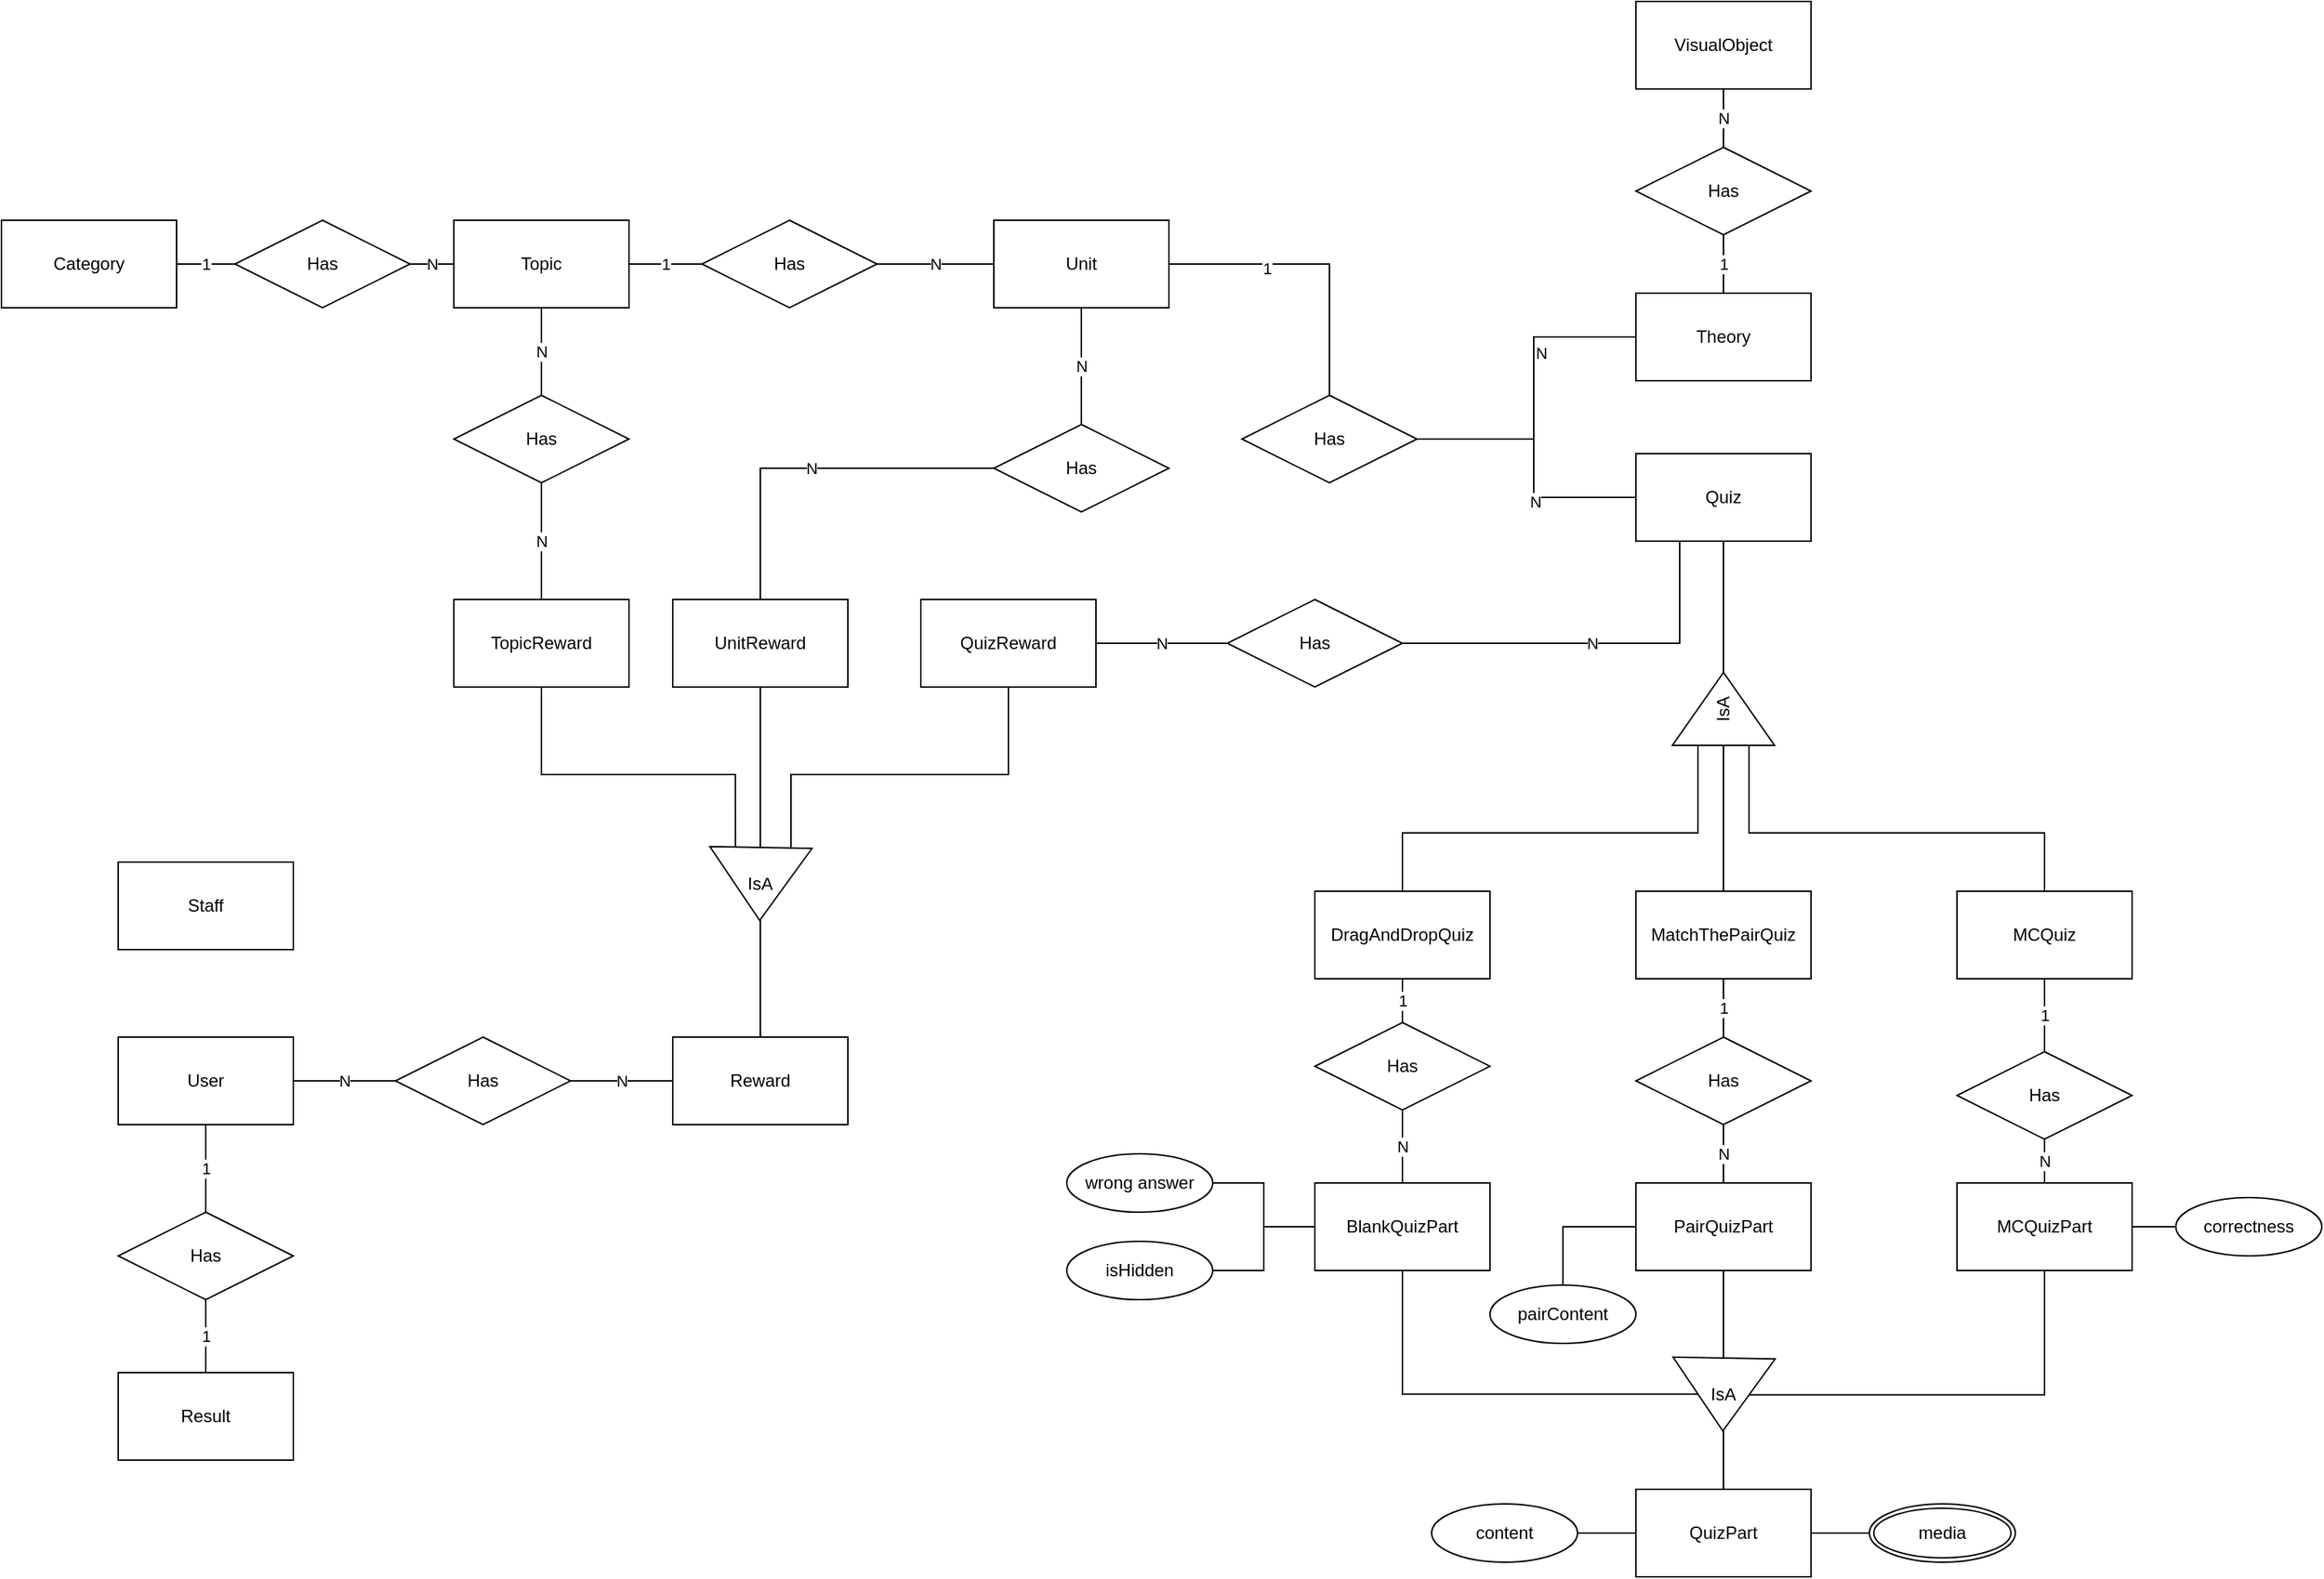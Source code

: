 <mxfile version="13.4.9" type="github">
  <diagram id="R2lEEEUBdFMjLlhIrx00" name="Page-1">
    <mxGraphModel dx="1350" dy="774" grid="1" gridSize="10" guides="1" tooltips="1" connect="1" arrows="1" fold="1" page="1" pageScale="1" pageWidth="1654" pageHeight="1169" math="0" shadow="0" extFonts="Permanent Marker^https://fonts.googleapis.com/css?family=Permanent+Marker">
      <root>
        <mxCell id="0" />
        <mxCell id="1" parent="0" />
        <mxCell id="sqilVZkOUBa6XORCe38h-3" value="Staff" style="whiteSpace=wrap;html=1;" vertex="1" parent="1">
          <mxGeometry x="120" y="640" width="120" height="60" as="geometry" />
        </mxCell>
        <mxCell id="sqilVZkOUBa6XORCe38h-30" value="1" style="edgeStyle=orthogonalEdgeStyle;rounded=0;orthogonalLoop=1;jettySize=auto;html=1;endArrow=none;endFill=0;" edge="1" parent="1" source="sqilVZkOUBa6XORCe38h-4" target="sqilVZkOUBa6XORCe38h-29">
          <mxGeometry relative="1" as="geometry" />
        </mxCell>
        <mxCell id="sqilVZkOUBa6XORCe38h-72" value="N" style="edgeStyle=orthogonalEdgeStyle;rounded=0;sketch=0;orthogonalLoop=1;jettySize=auto;html=1;entryX=0;entryY=0.5;entryDx=0;entryDy=0;endArrow=none;endFill=0;" edge="1" parent="1" source="sqilVZkOUBa6XORCe38h-4" target="sqilVZkOUBa6XORCe38h-54">
          <mxGeometry relative="1" as="geometry" />
        </mxCell>
        <mxCell id="sqilVZkOUBa6XORCe38h-4" value="User" style="whiteSpace=wrap;html=1;" vertex="1" parent="1">
          <mxGeometry x="120" y="760" width="120" height="60" as="geometry" />
        </mxCell>
        <mxCell id="sqilVZkOUBa6XORCe38h-5" value="Result" style="whiteSpace=wrap;html=1;" vertex="1" parent="1">
          <mxGeometry x="120" y="990" width="120" height="60" as="geometry" />
        </mxCell>
        <mxCell id="sqilVZkOUBa6XORCe38h-35" value="" style="edgeStyle=orthogonalEdgeStyle;rounded=0;orthogonalLoop=1;jettySize=auto;html=1;endArrow=none;endFill=0;" edge="1" parent="1" source="sqilVZkOUBa6XORCe38h-6" target="sqilVZkOUBa6XORCe38h-33">
          <mxGeometry relative="1" as="geometry" />
        </mxCell>
        <mxCell id="sqilVZkOUBa6XORCe38h-39" value="1" style="edgeStyle=orthogonalEdgeStyle;rounded=0;orthogonalLoop=1;jettySize=auto;html=1;endArrow=none;endFill=0;" edge="1" parent="1" source="sqilVZkOUBa6XORCe38h-6" target="sqilVZkOUBa6XORCe38h-33">
          <mxGeometry relative="1" as="geometry" />
        </mxCell>
        <mxCell id="sqilVZkOUBa6XORCe38h-6" value="Category" style="whiteSpace=wrap;html=1;" vertex="1" parent="1">
          <mxGeometry x="40" y="200" width="120" height="60" as="geometry" />
        </mxCell>
        <mxCell id="sqilVZkOUBa6XORCe38h-37" value="1" style="edgeStyle=orthogonalEdgeStyle;rounded=0;orthogonalLoop=1;jettySize=auto;html=1;endArrow=none;endFill=0;" edge="1" parent="1" source="sqilVZkOUBa6XORCe38h-7" target="sqilVZkOUBa6XORCe38h-32">
          <mxGeometry relative="1" as="geometry" />
        </mxCell>
        <mxCell id="sqilVZkOUBa6XORCe38h-86" value="N" style="edgeStyle=orthogonalEdgeStyle;rounded=0;sketch=0;orthogonalLoop=1;jettySize=auto;html=1;endArrow=none;endFill=0;" edge="1" parent="1" source="sqilVZkOUBa6XORCe38h-7" target="sqilVZkOUBa6XORCe38h-55">
          <mxGeometry relative="1" as="geometry" />
        </mxCell>
        <mxCell id="sqilVZkOUBa6XORCe38h-7" value="Topic" style="whiteSpace=wrap;html=1;" vertex="1" parent="1">
          <mxGeometry x="350" y="200" width="120" height="60" as="geometry" />
        </mxCell>
        <mxCell id="sqilVZkOUBa6XORCe38h-41" value="" style="edgeStyle=orthogonalEdgeStyle;rounded=0;orthogonalLoop=1;jettySize=auto;html=1;endArrow=none;endFill=0;" edge="1" parent="1" source="sqilVZkOUBa6XORCe38h-8" target="sqilVZkOUBa6XORCe38h-40">
          <mxGeometry relative="1" as="geometry" />
        </mxCell>
        <mxCell id="sqilVZkOUBa6XORCe38h-108" value="1" style="edgeLabel;html=1;align=center;verticalAlign=middle;resizable=0;points=[];" vertex="1" connectable="0" parent="sqilVZkOUBa6XORCe38h-41">
          <mxGeometry x="-0.33" y="-3" relative="1" as="geometry">
            <mxPoint as="offset" />
          </mxGeometry>
        </mxCell>
        <mxCell id="sqilVZkOUBa6XORCe38h-88" value="N" style="edgeStyle=orthogonalEdgeStyle;rounded=0;sketch=0;orthogonalLoop=1;jettySize=auto;html=1;entryX=0.5;entryY=0;entryDx=0;entryDy=0;endArrow=none;endFill=0;" edge="1" parent="1" source="sqilVZkOUBa6XORCe38h-8" target="sqilVZkOUBa6XORCe38h-56">
          <mxGeometry relative="1" as="geometry" />
        </mxCell>
        <mxCell id="sqilVZkOUBa6XORCe38h-8" value="Unit" style="whiteSpace=wrap;html=1;" vertex="1" parent="1">
          <mxGeometry x="720" y="200" width="120" height="60" as="geometry" />
        </mxCell>
        <mxCell id="sqilVZkOUBa6XORCe38h-45" value="1" style="edgeStyle=orthogonalEdgeStyle;rounded=0;orthogonalLoop=1;jettySize=auto;html=1;endArrow=none;endFill=0;" edge="1" parent="1" source="sqilVZkOUBa6XORCe38h-10" target="sqilVZkOUBa6XORCe38h-44">
          <mxGeometry relative="1" as="geometry" />
        </mxCell>
        <mxCell id="sqilVZkOUBa6XORCe38h-10" value="Theory" style="whiteSpace=wrap;html=1;" vertex="1" parent="1">
          <mxGeometry x="1160" y="250" width="120" height="60" as="geometry" />
        </mxCell>
        <mxCell id="sqilVZkOUBa6XORCe38h-112" value="" style="edgeStyle=orthogonalEdgeStyle;rounded=0;sketch=0;orthogonalLoop=1;jettySize=auto;html=1;endArrow=none;endFill=0;" edge="1" parent="1" source="sqilVZkOUBa6XORCe38h-11" target="sqilVZkOUBa6XORCe38h-80">
          <mxGeometry relative="1" as="geometry" />
        </mxCell>
        <mxCell id="sqilVZkOUBa6XORCe38h-11" value="&lt;div style=&quot;text-align: left&quot;&gt;&lt;font size=&quot;1&quot;&gt;&lt;span style=&quot;background-color: rgb(255 , 255 , 255) ; font-size: 12px&quot;&gt;Quiz&lt;/span&gt;&lt;/font&gt;&lt;/div&gt;" style="whiteSpace=wrap;html=1;" vertex="1" parent="1">
          <mxGeometry x="1160" y="360" width="120" height="60" as="geometry" />
        </mxCell>
        <mxCell id="sqilVZkOUBa6XORCe38h-16" value="VisualObject" style="whiteSpace=wrap;html=1;" vertex="1" parent="1">
          <mxGeometry x="1160" y="50" width="120" height="60" as="geometry" />
        </mxCell>
        <mxCell id="sqilVZkOUBa6XORCe38h-50" style="edgeStyle=orthogonalEdgeStyle;rounded=0;orthogonalLoop=1;jettySize=auto;html=1;entryX=0;entryY=0.75;entryDx=0;entryDy=0;endArrow=none;endFill=0;" edge="1" parent="1" source="sqilVZkOUBa6XORCe38h-17" target="sqilVZkOUBa6XORCe38h-48">
          <mxGeometry relative="1" as="geometry">
            <Array as="points">
              <mxPoint x="410" y="580" />
              <mxPoint x="543" y="580" />
            </Array>
          </mxGeometry>
        </mxCell>
        <mxCell id="sqilVZkOUBa6XORCe38h-17" value="TopicReward" style="whiteSpace=wrap;html=1;" vertex="1" parent="1">
          <mxGeometry x="350" y="460" width="120" height="60" as="geometry" />
        </mxCell>
        <mxCell id="sqilVZkOUBa6XORCe38h-51" style="edgeStyle=orthogonalEdgeStyle;rounded=0;orthogonalLoop=1;jettySize=auto;html=1;endArrow=none;endFill=0;" edge="1" parent="1" source="sqilVZkOUBa6XORCe38h-18" target="sqilVZkOUBa6XORCe38h-48">
          <mxGeometry relative="1" as="geometry" />
        </mxCell>
        <mxCell id="sqilVZkOUBa6XORCe38h-18" value="UnitReward" style="whiteSpace=wrap;html=1;" vertex="1" parent="1">
          <mxGeometry x="500" y="460" width="120" height="60" as="geometry" />
        </mxCell>
        <mxCell id="sqilVZkOUBa6XORCe38h-19" value="Reward" style="whiteSpace=wrap;html=1;" vertex="1" parent="1">
          <mxGeometry x="500.0" y="760" width="120" height="60" as="geometry" />
        </mxCell>
        <mxCell id="sqilVZkOUBa6XORCe38h-52" style="edgeStyle=orthogonalEdgeStyle;rounded=0;orthogonalLoop=1;jettySize=auto;html=1;entryX=0.333;entryY=0.202;entryDx=0;entryDy=0;entryPerimeter=0;endArrow=none;endFill=0;" edge="1" parent="1" source="sqilVZkOUBa6XORCe38h-20" target="sqilVZkOUBa6XORCe38h-48">
          <mxGeometry relative="1" as="geometry">
            <Array as="points">
              <mxPoint x="730" y="580" />
              <mxPoint x="581" y="580" />
            </Array>
          </mxGeometry>
        </mxCell>
        <mxCell id="sqilVZkOUBa6XORCe38h-97" value="N" style="edgeStyle=orthogonalEdgeStyle;rounded=0;sketch=0;orthogonalLoop=1;jettySize=auto;html=1;entryX=0;entryY=0.5;entryDx=0;entryDy=0;endArrow=none;endFill=0;" edge="1" parent="1" source="sqilVZkOUBa6XORCe38h-20" target="sqilVZkOUBa6XORCe38h-57">
          <mxGeometry relative="1" as="geometry" />
        </mxCell>
        <mxCell id="sqilVZkOUBa6XORCe38h-20" value="&lt;span style=&quot;text-align: left ; background-color: rgb(255 , 255 , 255)&quot;&gt;QuizReward&lt;/span&gt;" style="whiteSpace=wrap;html=1;" vertex="1" parent="1">
          <mxGeometry x="670" y="460" width="120" height="60" as="geometry" />
        </mxCell>
        <mxCell id="sqilVZkOUBa6XORCe38h-98" value="1" style="edgeStyle=orthogonalEdgeStyle;rounded=0;sketch=0;orthogonalLoop=1;jettySize=auto;html=1;endArrow=none;endFill=0;" edge="1" parent="1" source="sqilVZkOUBa6XORCe38h-21" target="sqilVZkOUBa6XORCe38h-58">
          <mxGeometry relative="1" as="geometry" />
        </mxCell>
        <mxCell id="sqilVZkOUBa6XORCe38h-113" style="edgeStyle=orthogonalEdgeStyle;rounded=0;sketch=0;orthogonalLoop=1;jettySize=auto;html=1;entryX=0;entryY=0.25;entryDx=0;entryDy=0;endArrow=none;endFill=0;" edge="1" parent="1" source="sqilVZkOUBa6XORCe38h-21" target="sqilVZkOUBa6XORCe38h-80">
          <mxGeometry relative="1" as="geometry">
            <Array as="points">
              <mxPoint x="1000" y="620" />
              <mxPoint x="1203" y="620" />
            </Array>
          </mxGeometry>
        </mxCell>
        <mxCell id="sqilVZkOUBa6XORCe38h-21" value="DragAndDropQuiz" style="whiteSpace=wrap;html=1;" vertex="1" parent="1">
          <mxGeometry x="940" y="660" width="120" height="60" as="geometry" />
        </mxCell>
        <mxCell id="sqilVZkOUBa6XORCe38h-93" value="" style="edgeStyle=orthogonalEdgeStyle;rounded=0;sketch=0;orthogonalLoop=1;jettySize=auto;html=1;endArrow=none;endFill=0;" edge="1" parent="1" source="sqilVZkOUBa6XORCe38h-22" target="sqilVZkOUBa6XORCe38h-80">
          <mxGeometry relative="1" as="geometry" />
        </mxCell>
        <mxCell id="sqilVZkOUBa6XORCe38h-100" value="1" style="edgeStyle=orthogonalEdgeStyle;rounded=0;sketch=0;orthogonalLoop=1;jettySize=auto;html=1;endArrow=none;endFill=0;" edge="1" parent="1" source="sqilVZkOUBa6XORCe38h-22" target="sqilVZkOUBa6XORCe38h-59">
          <mxGeometry relative="1" as="geometry" />
        </mxCell>
        <mxCell id="sqilVZkOUBa6XORCe38h-22" value="MatchThePairQuiz" style="whiteSpace=wrap;html=1;" vertex="1" parent="1">
          <mxGeometry x="1160" y="660" width="120" height="60" as="geometry" />
        </mxCell>
        <mxCell id="sqilVZkOUBa6XORCe38h-91" style="edgeStyle=orthogonalEdgeStyle;rounded=0;sketch=0;orthogonalLoop=1;jettySize=auto;html=1;entryX=0;entryY=0.75;entryDx=0;entryDy=0;endArrow=none;endFill=0;" edge="1" parent="1" source="sqilVZkOUBa6XORCe38h-23" target="sqilVZkOUBa6XORCe38h-80">
          <mxGeometry relative="1" as="geometry">
            <Array as="points">
              <mxPoint x="1440" y="620" />
              <mxPoint x="1238" y="620" />
            </Array>
          </mxGeometry>
        </mxCell>
        <mxCell id="sqilVZkOUBa6XORCe38h-102" value="1" style="edgeStyle=orthogonalEdgeStyle;rounded=0;sketch=0;orthogonalLoop=1;jettySize=auto;html=1;endArrow=none;endFill=0;" edge="1" parent="1" source="sqilVZkOUBa6XORCe38h-23" target="sqilVZkOUBa6XORCe38h-60">
          <mxGeometry relative="1" as="geometry" />
        </mxCell>
        <mxCell id="sqilVZkOUBa6XORCe38h-23" value="MCQuiz" style="whiteSpace=wrap;html=1;" vertex="1" parent="1">
          <mxGeometry x="1380" y="660" width="120" height="60" as="geometry" />
        </mxCell>
        <mxCell id="sqilVZkOUBa6XORCe38h-114" style="edgeStyle=orthogonalEdgeStyle;rounded=0;sketch=0;orthogonalLoop=1;jettySize=auto;html=1;entryX=0.5;entryY=1;entryDx=0;entryDy=0;endArrow=none;endFill=0;" edge="1" parent="1" source="sqilVZkOUBa6XORCe38h-24" target="sqilVZkOUBa6XORCe38h-67">
          <mxGeometry relative="1" as="geometry">
            <Array as="points">
              <mxPoint x="1000" y="1005" />
            </Array>
          </mxGeometry>
        </mxCell>
        <mxCell id="sqilVZkOUBa6XORCe38h-24" value="Blank&lt;span style=&quot;text-align: left ; background-color: rgb(255 , 255 , 255)&quot;&gt;QuizPart&lt;/span&gt;" style="whiteSpace=wrap;html=1;" vertex="1" parent="1">
          <mxGeometry x="940" y="860" width="120" height="60" as="geometry" />
        </mxCell>
        <mxCell id="sqilVZkOUBa6XORCe38h-105" value="" style="edgeStyle=orthogonalEdgeStyle;rounded=0;sketch=0;orthogonalLoop=1;jettySize=auto;html=1;endArrow=none;endFill=0;" edge="1" parent="1" source="sqilVZkOUBa6XORCe38h-25" target="sqilVZkOUBa6XORCe38h-67">
          <mxGeometry relative="1" as="geometry" />
        </mxCell>
        <mxCell id="sqilVZkOUBa6XORCe38h-25" value="Pair&lt;span style=&quot;text-align: left ; background-color: rgb(255 , 255 , 255)&quot;&gt;QuizPart&lt;/span&gt;" style="whiteSpace=wrap;html=1;" vertex="1" parent="1">
          <mxGeometry x="1160" y="860" width="120" height="60" as="geometry" />
        </mxCell>
        <mxCell id="sqilVZkOUBa6XORCe38h-106" style="edgeStyle=orthogonalEdgeStyle;rounded=0;sketch=0;orthogonalLoop=1;jettySize=auto;html=1;entryX=0.5;entryY=0;entryDx=0;entryDy=0;endArrow=none;endFill=0;" edge="1" parent="1" source="sqilVZkOUBa6XORCe38h-26" target="sqilVZkOUBa6XORCe38h-67">
          <mxGeometry relative="1" as="geometry">
            <Array as="points">
              <mxPoint x="1440" y="1005" />
            </Array>
          </mxGeometry>
        </mxCell>
        <mxCell id="sqilVZkOUBa6XORCe38h-26" value="MC&lt;span style=&quot;text-align: left ; background-color: rgb(255 , 255 , 255)&quot;&gt;QuizPart&lt;/span&gt;" style="whiteSpace=wrap;html=1;" vertex="1" parent="1">
          <mxGeometry x="1380" y="860" width="120" height="60" as="geometry" />
        </mxCell>
        <mxCell id="sqilVZkOUBa6XORCe38h-27" value="&lt;span style=&quot;text-align: left ; background-color: rgb(255 , 255 , 255)&quot;&gt;QuizPart&lt;/span&gt;" style="whiteSpace=wrap;html=1;" vertex="1" parent="1">
          <mxGeometry x="1160" y="1070" width="120" height="60" as="geometry" />
        </mxCell>
        <mxCell id="sqilVZkOUBa6XORCe38h-31" value="1" style="edgeStyle=orthogonalEdgeStyle;rounded=0;orthogonalLoop=1;jettySize=auto;html=1;endArrow=none;endFill=0;" edge="1" parent="1" source="sqilVZkOUBa6XORCe38h-29" target="sqilVZkOUBa6XORCe38h-5">
          <mxGeometry relative="1" as="geometry" />
        </mxCell>
        <mxCell id="sqilVZkOUBa6XORCe38h-29" value="Has" style="shape=rhombus;perimeter=rhombusPerimeter;whiteSpace=wrap;html=1;align=center;" vertex="1" parent="1">
          <mxGeometry x="120" y="880" width="120" height="60" as="geometry" />
        </mxCell>
        <mxCell id="sqilVZkOUBa6XORCe38h-38" value="N" style="edgeStyle=orthogonalEdgeStyle;rounded=0;orthogonalLoop=1;jettySize=auto;html=1;endArrow=none;endFill=0;" edge="1" parent="1" source="sqilVZkOUBa6XORCe38h-32" target="sqilVZkOUBa6XORCe38h-8">
          <mxGeometry relative="1" as="geometry" />
        </mxCell>
        <mxCell id="sqilVZkOUBa6XORCe38h-32" value="Has" style="shape=rhombus;perimeter=rhombusPerimeter;whiteSpace=wrap;html=1;align=center;" vertex="1" parent="1">
          <mxGeometry x="520" y="200" width="120" height="60" as="geometry" />
        </mxCell>
        <mxCell id="sqilVZkOUBa6XORCe38h-36" value="N" style="edgeStyle=orthogonalEdgeStyle;rounded=0;orthogonalLoop=1;jettySize=auto;html=1;endArrow=none;endFill=0;" edge="1" parent="1" source="sqilVZkOUBa6XORCe38h-33" target="sqilVZkOUBa6XORCe38h-7">
          <mxGeometry relative="1" as="geometry" />
        </mxCell>
        <mxCell id="sqilVZkOUBa6XORCe38h-33" value="Has" style="shape=rhombus;perimeter=rhombusPerimeter;whiteSpace=wrap;html=1;align=center;" vertex="1" parent="1">
          <mxGeometry x="200" y="200" width="120" height="60" as="geometry" />
        </mxCell>
        <mxCell id="sqilVZkOUBa6XORCe38h-42" value="" style="edgeStyle=orthogonalEdgeStyle;rounded=0;orthogonalLoop=1;jettySize=auto;html=1;endArrow=none;endFill=0;" edge="1" parent="1" source="sqilVZkOUBa6XORCe38h-40" target="sqilVZkOUBa6XORCe38h-11">
          <mxGeometry relative="1" as="geometry">
            <Array as="points">
              <mxPoint x="1090" y="350" />
              <mxPoint x="1090" y="390" />
            </Array>
          </mxGeometry>
        </mxCell>
        <mxCell id="sqilVZkOUBa6XORCe38h-110" value="N" style="edgeLabel;html=1;align=center;verticalAlign=middle;resizable=0;points=[];" vertex="1" connectable="0" parent="sqilVZkOUBa6XORCe38h-42">
          <mxGeometry x="0.267" y="-3" relative="1" as="geometry">
            <mxPoint as="offset" />
          </mxGeometry>
        </mxCell>
        <mxCell id="sqilVZkOUBa6XORCe38h-43" style="edgeStyle=orthogonalEdgeStyle;rounded=0;orthogonalLoop=1;jettySize=auto;html=1;endArrow=none;endFill=0;" edge="1" parent="1" source="sqilVZkOUBa6XORCe38h-40" target="sqilVZkOUBa6XORCe38h-10">
          <mxGeometry relative="1" as="geometry">
            <Array as="points">
              <mxPoint x="1090" y="350" />
              <mxPoint x="1090" y="280" />
            </Array>
          </mxGeometry>
        </mxCell>
        <mxCell id="sqilVZkOUBa6XORCe38h-109" value="N" style="edgeLabel;html=1;align=center;verticalAlign=middle;resizable=0;points=[];" vertex="1" connectable="0" parent="sqilVZkOUBa6XORCe38h-43">
          <mxGeometry x="0.262" y="-5" relative="1" as="geometry">
            <mxPoint as="offset" />
          </mxGeometry>
        </mxCell>
        <mxCell id="sqilVZkOUBa6XORCe38h-40" value="Has" style="shape=rhombus;perimeter=rhombusPerimeter;whiteSpace=wrap;html=1;align=center;" vertex="1" parent="1">
          <mxGeometry x="890" y="320" width="120" height="60" as="geometry" />
        </mxCell>
        <mxCell id="sqilVZkOUBa6XORCe38h-46" value="N" style="edgeStyle=orthogonalEdgeStyle;rounded=0;orthogonalLoop=1;jettySize=auto;html=1;endArrow=none;endFill=0;" edge="1" parent="1" source="sqilVZkOUBa6XORCe38h-44" target="sqilVZkOUBa6XORCe38h-16">
          <mxGeometry relative="1" as="geometry" />
        </mxCell>
        <mxCell id="sqilVZkOUBa6XORCe38h-44" value="Has" style="shape=rhombus;perimeter=rhombusPerimeter;whiteSpace=wrap;html=1;align=center;" vertex="1" parent="1">
          <mxGeometry x="1160" y="150" width="120" height="60" as="geometry" />
        </mxCell>
        <mxCell id="sqilVZkOUBa6XORCe38h-96" style="edgeStyle=orthogonalEdgeStyle;rounded=0;sketch=0;orthogonalLoop=1;jettySize=auto;html=1;entryX=0.5;entryY=0;entryDx=0;entryDy=0;endArrow=none;endFill=0;" edge="1" parent="1" source="sqilVZkOUBa6XORCe38h-48" target="sqilVZkOUBa6XORCe38h-19">
          <mxGeometry relative="1" as="geometry" />
        </mxCell>
        <mxCell id="sqilVZkOUBa6XORCe38h-48" value="IsA" style="triangle;whiteSpace=wrap;html=1;rotation=91;sketch=0;labelPosition=center;verticalLabelPosition=middle;align=center;verticalAlign=middle;horizontal=0;" vertex="1" parent="1">
          <mxGeometry x="535" y="620" width="50" height="70" as="geometry" />
        </mxCell>
        <mxCell id="sqilVZkOUBa6XORCe38h-73" value="N" style="edgeStyle=orthogonalEdgeStyle;rounded=0;sketch=0;orthogonalLoop=1;jettySize=auto;html=1;endArrow=none;endFill=0;" edge="1" parent="1" source="sqilVZkOUBa6XORCe38h-54" target="sqilVZkOUBa6XORCe38h-19">
          <mxGeometry relative="1" as="geometry" />
        </mxCell>
        <mxCell id="sqilVZkOUBa6XORCe38h-54" value="Has" style="shape=rhombus;perimeter=rhombusPerimeter;whiteSpace=wrap;html=1;align=center;" vertex="1" parent="1">
          <mxGeometry x="310.0" y="760" width="120" height="60" as="geometry" />
        </mxCell>
        <mxCell id="sqilVZkOUBa6XORCe38h-85" value="N" style="edgeStyle=orthogonalEdgeStyle;rounded=0;sketch=0;orthogonalLoop=1;jettySize=auto;html=1;endArrow=none;endFill=0;" edge="1" parent="1" source="sqilVZkOUBa6XORCe38h-55" target="sqilVZkOUBa6XORCe38h-17">
          <mxGeometry relative="1" as="geometry" />
        </mxCell>
        <mxCell id="sqilVZkOUBa6XORCe38h-55" value="Has" style="shape=rhombus;perimeter=rhombusPerimeter;whiteSpace=wrap;html=1;align=center;" vertex="1" parent="1">
          <mxGeometry x="350" y="320" width="120" height="60" as="geometry" />
        </mxCell>
        <mxCell id="sqilVZkOUBa6XORCe38h-89" value="N" style="edgeStyle=orthogonalEdgeStyle;rounded=0;sketch=0;orthogonalLoop=1;jettySize=auto;html=1;endArrow=none;endFill=0;" edge="1" parent="1" source="sqilVZkOUBa6XORCe38h-56" target="sqilVZkOUBa6XORCe38h-18">
          <mxGeometry relative="1" as="geometry" />
        </mxCell>
        <mxCell id="sqilVZkOUBa6XORCe38h-56" value="Has" style="shape=rhombus;perimeter=rhombusPerimeter;whiteSpace=wrap;html=1;align=center;" vertex="1" parent="1">
          <mxGeometry x="720" y="340" width="120" height="60" as="geometry" />
        </mxCell>
        <mxCell id="sqilVZkOUBa6XORCe38h-94" value="N" style="edgeStyle=orthogonalEdgeStyle;rounded=0;sketch=0;orthogonalLoop=1;jettySize=auto;html=1;entryX=0.25;entryY=1;entryDx=0;entryDy=0;endArrow=none;endFill=0;" edge="1" parent="1" source="sqilVZkOUBa6XORCe38h-57" target="sqilVZkOUBa6XORCe38h-11">
          <mxGeometry relative="1" as="geometry" />
        </mxCell>
        <mxCell id="sqilVZkOUBa6XORCe38h-57" value="Has" style="shape=rhombus;perimeter=rhombusPerimeter;whiteSpace=wrap;html=1;align=center;" vertex="1" parent="1">
          <mxGeometry x="880" y="460" width="120" height="60" as="geometry" />
        </mxCell>
        <mxCell id="sqilVZkOUBa6XORCe38h-99" value="N" style="edgeStyle=orthogonalEdgeStyle;rounded=0;sketch=0;orthogonalLoop=1;jettySize=auto;html=1;endArrow=none;endFill=0;" edge="1" parent="1" source="sqilVZkOUBa6XORCe38h-58" target="sqilVZkOUBa6XORCe38h-24">
          <mxGeometry relative="1" as="geometry" />
        </mxCell>
        <mxCell id="sqilVZkOUBa6XORCe38h-58" value="Has" style="shape=rhombus;perimeter=rhombusPerimeter;whiteSpace=wrap;html=1;align=center;" vertex="1" parent="1">
          <mxGeometry x="940" y="750" width="120" height="60" as="geometry" />
        </mxCell>
        <mxCell id="sqilVZkOUBa6XORCe38h-101" value="N" style="edgeStyle=orthogonalEdgeStyle;rounded=0;sketch=0;orthogonalLoop=1;jettySize=auto;html=1;endArrow=none;endFill=0;" edge="1" parent="1" source="sqilVZkOUBa6XORCe38h-59" target="sqilVZkOUBa6XORCe38h-25">
          <mxGeometry relative="1" as="geometry" />
        </mxCell>
        <mxCell id="sqilVZkOUBa6XORCe38h-59" value="Has" style="shape=rhombus;perimeter=rhombusPerimeter;whiteSpace=wrap;html=1;align=center;" vertex="1" parent="1">
          <mxGeometry x="1160" y="760" width="120" height="60" as="geometry" />
        </mxCell>
        <mxCell id="sqilVZkOUBa6XORCe38h-103" value="N" style="edgeStyle=orthogonalEdgeStyle;rounded=0;sketch=0;orthogonalLoop=1;jettySize=auto;html=1;endArrow=none;endFill=0;" edge="1" parent="1" source="sqilVZkOUBa6XORCe38h-60" target="sqilVZkOUBa6XORCe38h-26">
          <mxGeometry relative="1" as="geometry" />
        </mxCell>
        <mxCell id="sqilVZkOUBa6XORCe38h-60" value="Has" style="shape=rhombus;perimeter=rhombusPerimeter;whiteSpace=wrap;html=1;align=center;" vertex="1" parent="1">
          <mxGeometry x="1380" y="770" width="120" height="60" as="geometry" />
        </mxCell>
        <mxCell id="sqilVZkOUBa6XORCe38h-107" value="" style="edgeStyle=orthogonalEdgeStyle;rounded=0;sketch=0;orthogonalLoop=1;jettySize=auto;html=1;endArrow=none;endFill=0;" edge="1" parent="1" source="sqilVZkOUBa6XORCe38h-67" target="sqilVZkOUBa6XORCe38h-27">
          <mxGeometry relative="1" as="geometry" />
        </mxCell>
        <mxCell id="sqilVZkOUBa6XORCe38h-67" value="IsA" style="triangle;whiteSpace=wrap;html=1;rotation=91;sketch=0;labelPosition=center;verticalLabelPosition=middle;align=center;verticalAlign=middle;horizontal=0;" vertex="1" parent="1">
          <mxGeometry x="1195.001" y="969.997" width="50" height="70" as="geometry" />
        </mxCell>
        <mxCell id="sqilVZkOUBa6XORCe38h-80" value="IsA" style="triangle;whiteSpace=wrap;html=1;rotation=-90;sketch=0;labelPosition=center;verticalLabelPosition=middle;align=center;verticalAlign=middle;horizontal=1;" vertex="1" parent="1">
          <mxGeometry x="1195.001" y="499.997" width="50" height="70" as="geometry" />
        </mxCell>
        <mxCell id="sqilVZkOUBa6XORCe38h-111" style="edgeStyle=orthogonalEdgeStyle;rounded=0;sketch=0;orthogonalLoop=1;jettySize=auto;html=1;exitX=0;exitY=0.5;exitDx=0;exitDy=0;endArrow=none;endFill=0;" edge="1" parent="1" source="sqilVZkOUBa6XORCe38h-80" target="sqilVZkOUBa6XORCe38h-80">
          <mxGeometry relative="1" as="geometry" />
        </mxCell>
        <mxCell id="sqilVZkOUBa6XORCe38h-117" value="" style="edgeStyle=orthogonalEdgeStyle;rounded=0;sketch=0;orthogonalLoop=1;jettySize=auto;html=1;endArrow=none;endFill=0;" edge="1" parent="1" source="sqilVZkOUBa6XORCe38h-115" target="sqilVZkOUBa6XORCe38h-24">
          <mxGeometry relative="1" as="geometry" />
        </mxCell>
        <mxCell id="sqilVZkOUBa6XORCe38h-115" value="wrong answer" style="ellipse;whiteSpace=wrap;html=1;align=center;sketch=0;" vertex="1" parent="1">
          <mxGeometry x="770" y="840" width="100" height="40" as="geometry" />
        </mxCell>
        <mxCell id="sqilVZkOUBa6XORCe38h-118" style="edgeStyle=orthogonalEdgeStyle;rounded=0;sketch=0;orthogonalLoop=1;jettySize=auto;html=1;entryX=0;entryY=0.5;entryDx=0;entryDy=0;endArrow=none;endFill=0;" edge="1" parent="1" source="sqilVZkOUBa6XORCe38h-116" target="sqilVZkOUBa6XORCe38h-24">
          <mxGeometry relative="1" as="geometry" />
        </mxCell>
        <mxCell id="sqilVZkOUBa6XORCe38h-116" value="isHidden" style="ellipse;whiteSpace=wrap;html=1;align=center;sketch=0;" vertex="1" parent="1">
          <mxGeometry x="770" y="900" width="100" height="40" as="geometry" />
        </mxCell>
        <mxCell id="sqilVZkOUBa6XORCe38h-120" style="edgeStyle=orthogonalEdgeStyle;rounded=0;sketch=0;orthogonalLoop=1;jettySize=auto;html=1;entryX=0;entryY=0.5;entryDx=0;entryDy=0;endArrow=none;endFill=0;" edge="1" parent="1" source="sqilVZkOUBa6XORCe38h-119" target="sqilVZkOUBa6XORCe38h-25">
          <mxGeometry relative="1" as="geometry" />
        </mxCell>
        <mxCell id="sqilVZkOUBa6XORCe38h-119" value="pairContent" style="ellipse;whiteSpace=wrap;html=1;align=center;sketch=0;" vertex="1" parent="1">
          <mxGeometry x="1060" y="930" width="100" height="40" as="geometry" />
        </mxCell>
        <mxCell id="sqilVZkOUBa6XORCe38h-122" value="" style="edgeStyle=orthogonalEdgeStyle;rounded=0;sketch=0;orthogonalLoop=1;jettySize=auto;html=1;endArrow=none;endFill=0;" edge="1" parent="1" source="sqilVZkOUBa6XORCe38h-121" target="sqilVZkOUBa6XORCe38h-26">
          <mxGeometry relative="1" as="geometry" />
        </mxCell>
        <mxCell id="sqilVZkOUBa6XORCe38h-121" value="correctness" style="ellipse;whiteSpace=wrap;html=1;align=center;sketch=0;" vertex="1" parent="1">
          <mxGeometry x="1530" y="870" width="100" height="40" as="geometry" />
        </mxCell>
        <mxCell id="sqilVZkOUBa6XORCe38h-125" value="" style="edgeStyle=orthogonalEdgeStyle;rounded=0;sketch=0;orthogonalLoop=1;jettySize=auto;html=1;endArrow=none;endFill=0;" edge="1" parent="1" source="sqilVZkOUBa6XORCe38h-123" target="sqilVZkOUBa6XORCe38h-27">
          <mxGeometry relative="1" as="geometry" />
        </mxCell>
        <mxCell id="sqilVZkOUBa6XORCe38h-123" value="content" style="ellipse;whiteSpace=wrap;html=1;align=center;sketch=0;" vertex="1" parent="1">
          <mxGeometry x="1020" y="1080" width="100" height="40" as="geometry" />
        </mxCell>
        <mxCell id="sqilVZkOUBa6XORCe38h-126" value="" style="edgeStyle=orthogonalEdgeStyle;rounded=0;sketch=0;orthogonalLoop=1;jettySize=auto;html=1;endArrow=none;endFill=0;" edge="1" parent="1" source="sqilVZkOUBa6XORCe38h-124" target="sqilVZkOUBa6XORCe38h-27">
          <mxGeometry relative="1" as="geometry" />
        </mxCell>
        <mxCell id="sqilVZkOUBa6XORCe38h-124" value="media" style="ellipse;shape=doubleEllipse;margin=3;whiteSpace=wrap;html=1;align=center;sketch=0;" vertex="1" parent="1">
          <mxGeometry x="1320" y="1080" width="100" height="40" as="geometry" />
        </mxCell>
      </root>
    </mxGraphModel>
  </diagram>
</mxfile>

